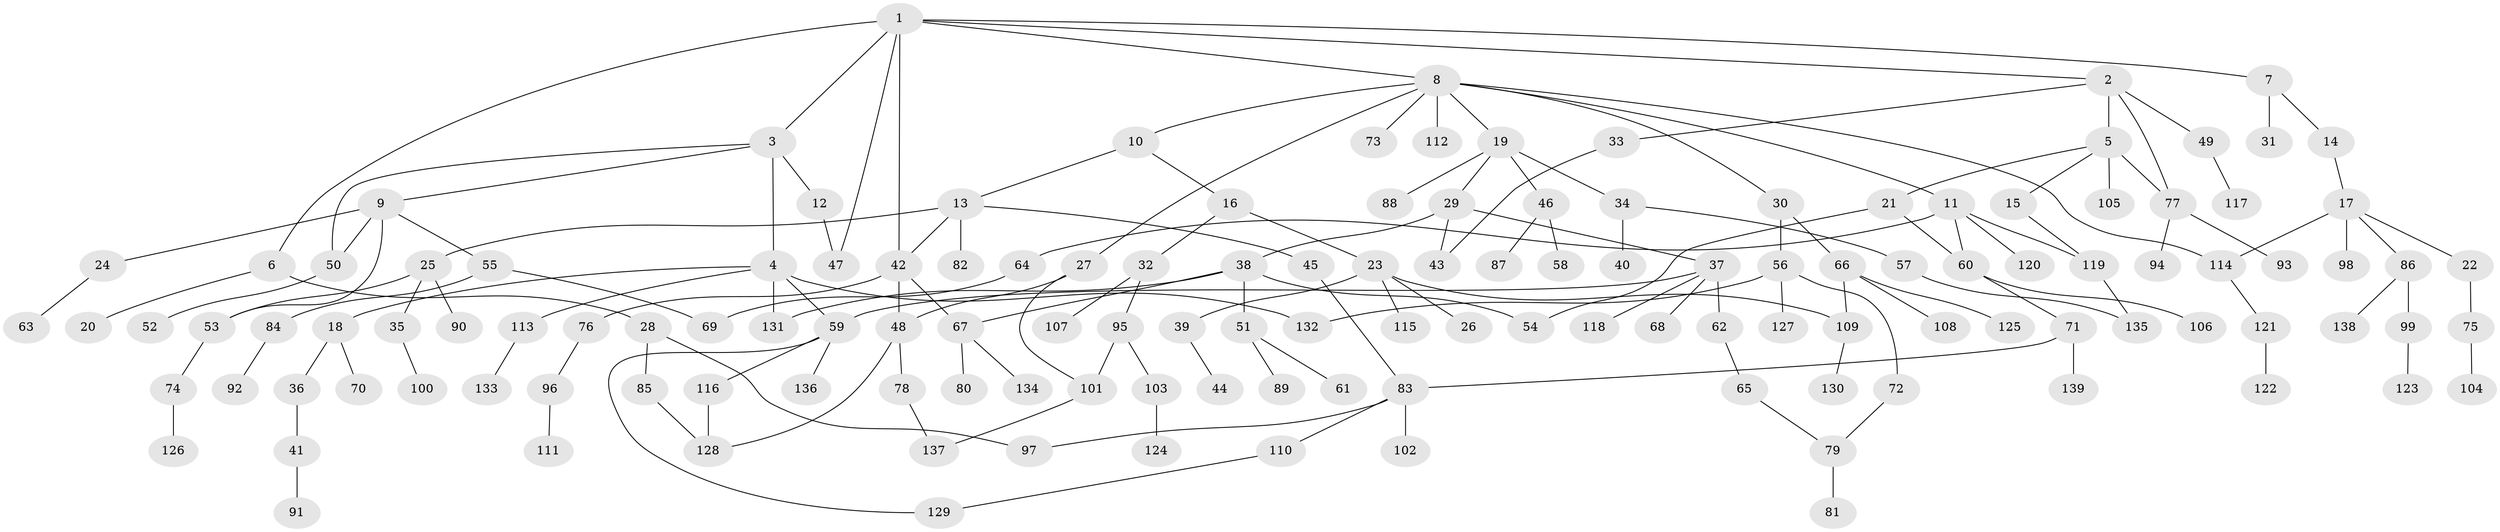 // Generated by graph-tools (version 1.1) at 2025/13/03/09/25 04:13:36]
// undirected, 139 vertices, 164 edges
graph export_dot {
graph [start="1"]
  node [color=gray90,style=filled];
  1;
  2;
  3;
  4;
  5;
  6;
  7;
  8;
  9;
  10;
  11;
  12;
  13;
  14;
  15;
  16;
  17;
  18;
  19;
  20;
  21;
  22;
  23;
  24;
  25;
  26;
  27;
  28;
  29;
  30;
  31;
  32;
  33;
  34;
  35;
  36;
  37;
  38;
  39;
  40;
  41;
  42;
  43;
  44;
  45;
  46;
  47;
  48;
  49;
  50;
  51;
  52;
  53;
  54;
  55;
  56;
  57;
  58;
  59;
  60;
  61;
  62;
  63;
  64;
  65;
  66;
  67;
  68;
  69;
  70;
  71;
  72;
  73;
  74;
  75;
  76;
  77;
  78;
  79;
  80;
  81;
  82;
  83;
  84;
  85;
  86;
  87;
  88;
  89;
  90;
  91;
  92;
  93;
  94;
  95;
  96;
  97;
  98;
  99;
  100;
  101;
  102;
  103;
  104;
  105;
  106;
  107;
  108;
  109;
  110;
  111;
  112;
  113;
  114;
  115;
  116;
  117;
  118;
  119;
  120;
  121;
  122;
  123;
  124;
  125;
  126;
  127;
  128;
  129;
  130;
  131;
  132;
  133;
  134;
  135;
  136;
  137;
  138;
  139;
  1 -- 2;
  1 -- 3;
  1 -- 6;
  1 -- 7;
  1 -- 8;
  1 -- 47;
  1 -- 42;
  2 -- 5;
  2 -- 33;
  2 -- 49;
  2 -- 77;
  3 -- 4;
  3 -- 9;
  3 -- 12;
  3 -- 50;
  4 -- 18;
  4 -- 59;
  4 -- 113;
  4 -- 131;
  4 -- 132;
  5 -- 15;
  5 -- 21;
  5 -- 77;
  5 -- 105;
  6 -- 20;
  6 -- 28;
  7 -- 14;
  7 -- 31;
  8 -- 10;
  8 -- 11;
  8 -- 19;
  8 -- 27;
  8 -- 30;
  8 -- 73;
  8 -- 112;
  8 -- 114;
  9 -- 24;
  9 -- 50;
  9 -- 53;
  9 -- 55;
  10 -- 13;
  10 -- 16;
  11 -- 64;
  11 -- 119;
  11 -- 120;
  11 -- 60;
  12 -- 47;
  13 -- 25;
  13 -- 42;
  13 -- 45;
  13 -- 82;
  14 -- 17;
  15 -- 119;
  16 -- 23;
  16 -- 32;
  17 -- 22;
  17 -- 86;
  17 -- 98;
  17 -- 114;
  18 -- 36;
  18 -- 70;
  19 -- 29;
  19 -- 34;
  19 -- 46;
  19 -- 88;
  21 -- 54;
  21 -- 60;
  22 -- 75;
  23 -- 26;
  23 -- 39;
  23 -- 109;
  23 -- 115;
  24 -- 63;
  25 -- 35;
  25 -- 90;
  25 -- 53;
  27 -- 101;
  27 -- 48;
  28 -- 85;
  28 -- 97;
  29 -- 37;
  29 -- 38;
  29 -- 43;
  30 -- 56;
  30 -- 66;
  32 -- 95;
  32 -- 107;
  33 -- 43;
  34 -- 40;
  34 -- 57;
  35 -- 100;
  36 -- 41;
  37 -- 62;
  37 -- 68;
  37 -- 118;
  37 -- 59;
  38 -- 51;
  38 -- 131;
  38 -- 54;
  38 -- 67;
  39 -- 44;
  41 -- 91;
  42 -- 48;
  42 -- 67;
  42 -- 76;
  45 -- 83;
  46 -- 58;
  46 -- 87;
  48 -- 78;
  48 -- 128;
  49 -- 117;
  50 -- 52;
  51 -- 61;
  51 -- 89;
  53 -- 74;
  55 -- 69;
  55 -- 84;
  56 -- 72;
  56 -- 127;
  56 -- 132;
  57 -- 135;
  59 -- 116;
  59 -- 129;
  59 -- 136;
  60 -- 71;
  60 -- 106;
  62 -- 65;
  64 -- 69;
  65 -- 79;
  66 -- 108;
  66 -- 125;
  66 -- 109;
  67 -- 80;
  67 -- 134;
  71 -- 139;
  71 -- 83;
  72 -- 79;
  74 -- 126;
  75 -- 104;
  76 -- 96;
  77 -- 93;
  77 -- 94;
  78 -- 137;
  79 -- 81;
  83 -- 102;
  83 -- 110;
  83 -- 97;
  84 -- 92;
  85 -- 128;
  86 -- 99;
  86 -- 138;
  95 -- 103;
  95 -- 101;
  96 -- 111;
  99 -- 123;
  101 -- 137;
  103 -- 124;
  109 -- 130;
  110 -- 129;
  113 -- 133;
  114 -- 121;
  116 -- 128;
  119 -- 135;
  121 -- 122;
}

